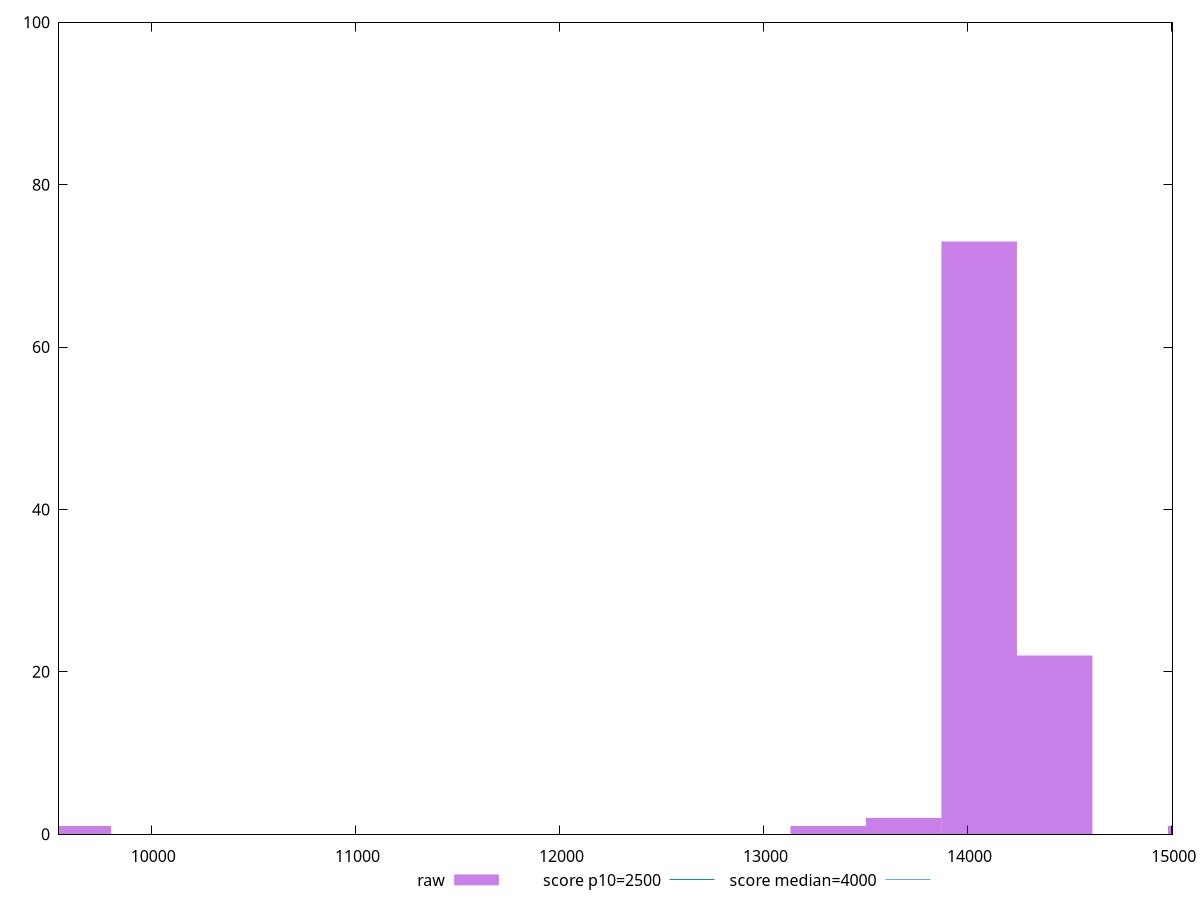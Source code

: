 reset

$raw <<EOF
13316.868108482615 1
9617.738078348555 1
15166.433123549645 1
14426.607117522832 22
14056.694114509426 73
13686.78111149602 2
EOF

set key outside below
set boxwidth 369.91300301340596
set xrange [9547.365:15004.020999999999]
set yrange [0:100]
set trange [0:100]
set style fill transparent solid 0.5 noborder

set parametric
set terminal svg size 640, 490 enhanced background rgb 'white'
set output "report_00017_2021-02-10T15-08-03.406Z/largest-contentful-paint/samples/pages+cached/raw/histogram.svg"

plot $raw title "raw" with boxes, \
     2500,t title "score p10=2500", \
     4000,t title "score median=4000"

reset
